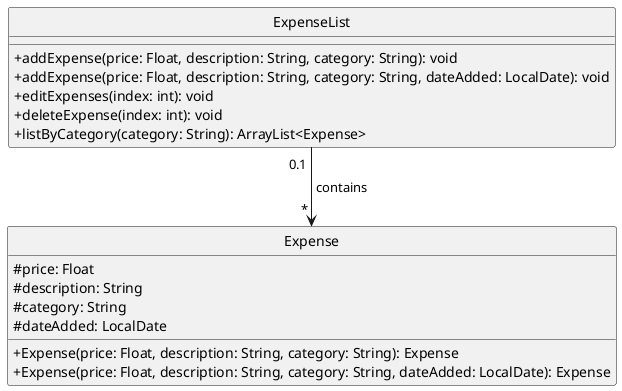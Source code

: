 @startuml
skinparam classAttributeIconSize 0
hide circle

class Expense {
    #price: Float
    #description: String
    #category: String
    #dateAdded: LocalDate
    +Expense(price: Float, description: String, category: String): Expense
    +Expense(price: Float, description: String, category: String, dateAdded: LocalDate): Expense
'    +getPrice(): Float
'    +getDescription(): String
'    +getCategory(): String
'    +getDateAdded(): LocalDate
'    +setPrice(price: Float): void
'    +setDescription(description: String): void
'    +setCategory(String: category): void
'    +setDateAdded(dateAdded: LocalDate): void
}

class ExpenseList {
    +addExpense(price: Float, description: String, category: String): void
    +addExpense(price: Float, description: String, category: String, dateAdded: LocalDate): void
    +editExpenses(index: int): void
    +deleteExpense(index: int): void
    +listByCategory(category: String): ArrayList<Expense>
}

ExpenseList " 0.1 " -d-> " * " Expense : " contains "

@enduml

